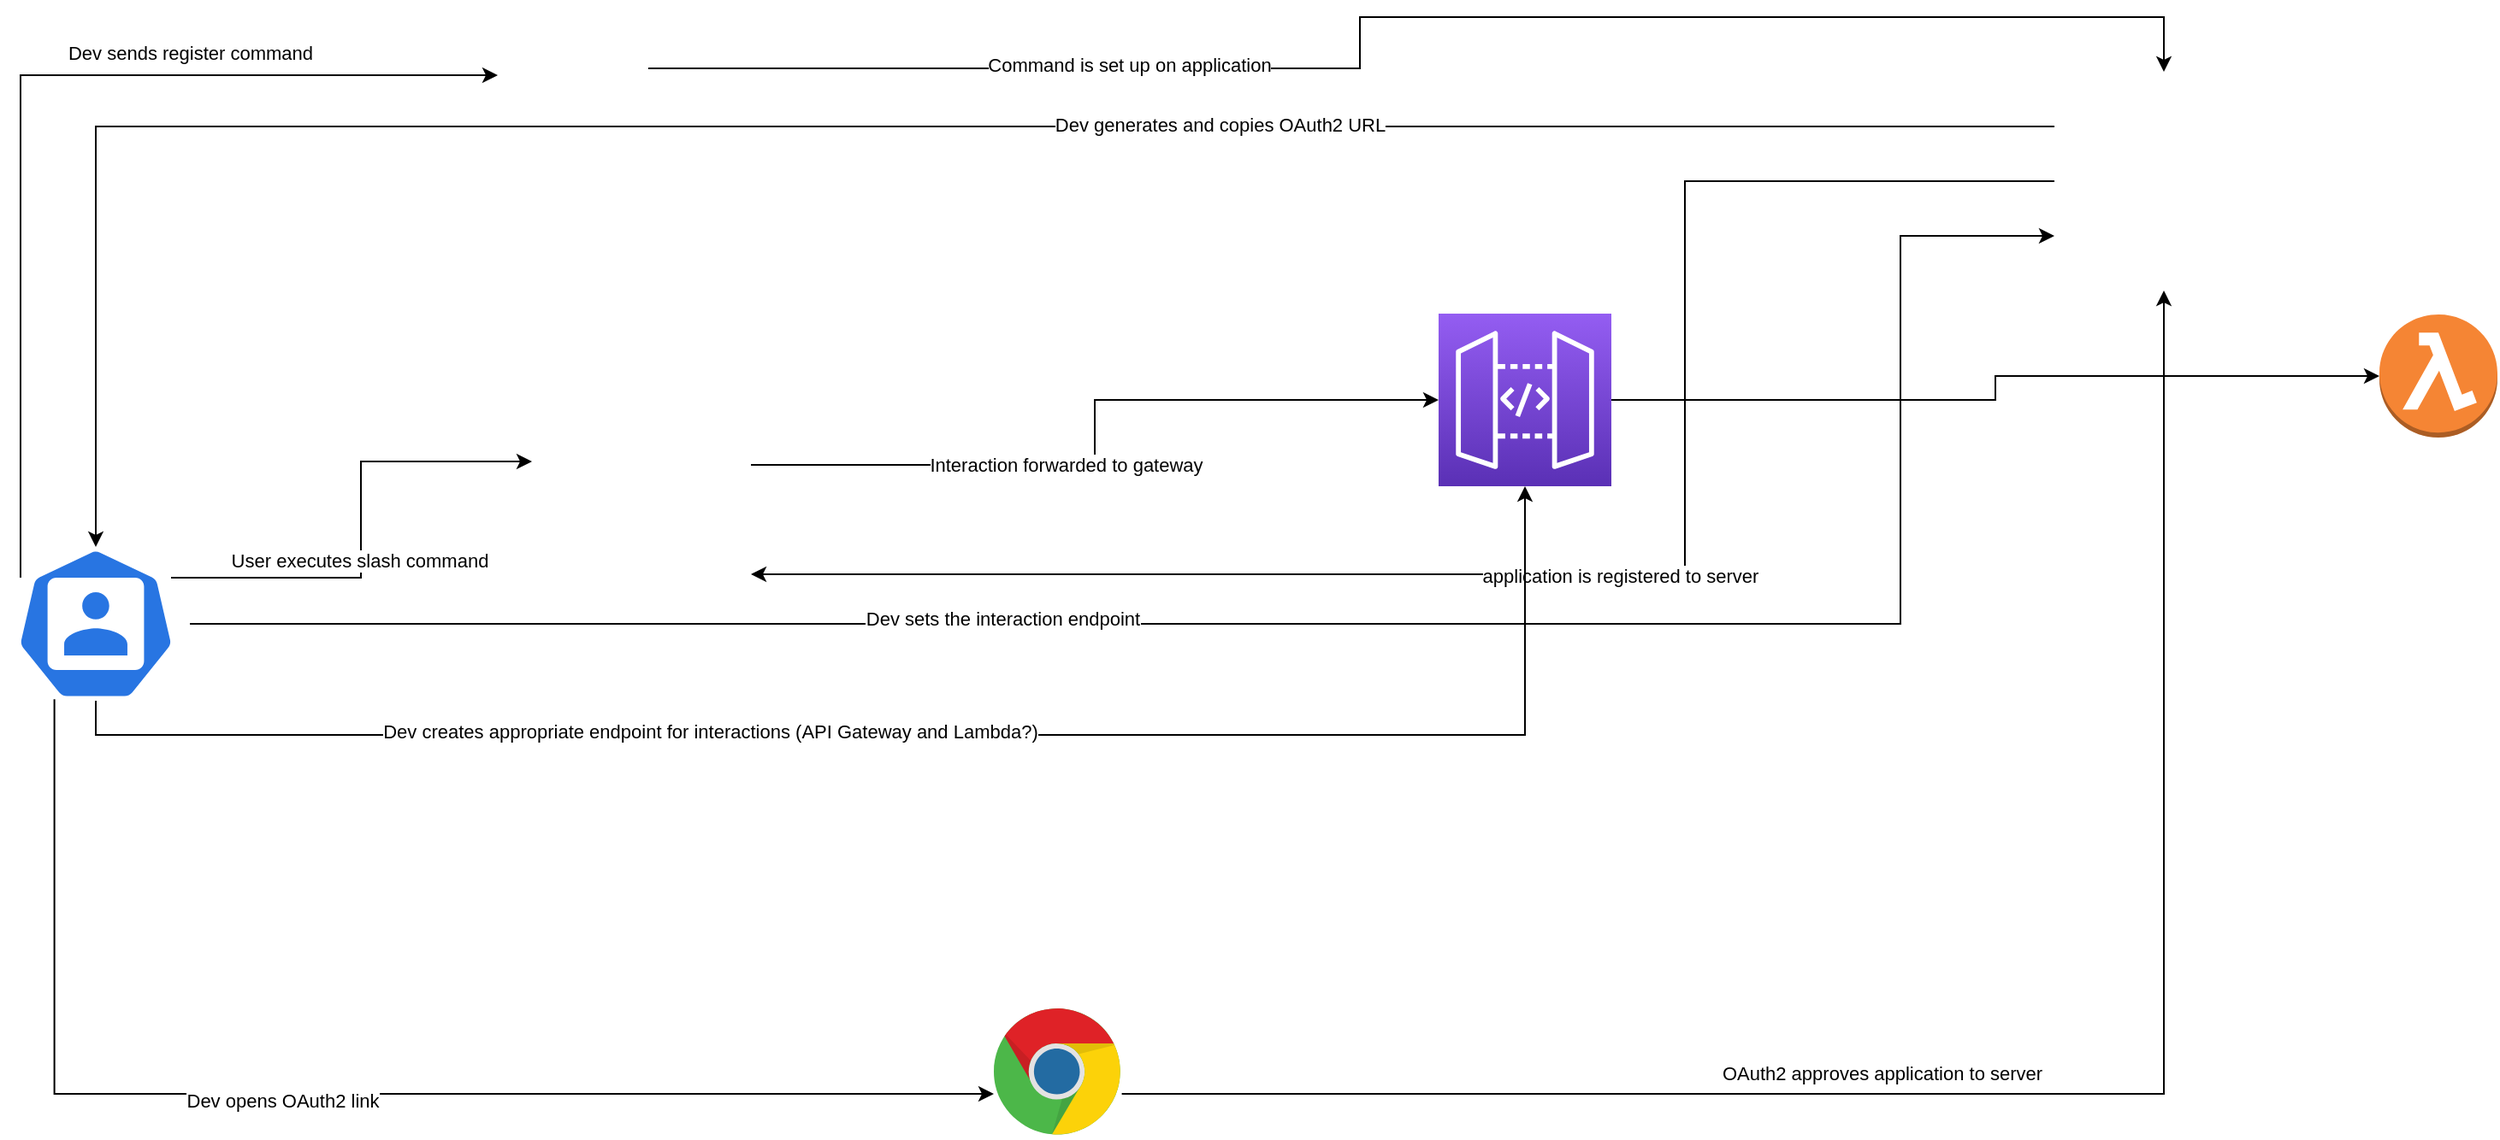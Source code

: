 <mxfile version="14.6.9" type="github">
  <diagram id="Ht1M8jgEwFfnCIfOTk4-" name="Page-1">
    <mxGraphModel dx="1038" dy="548" grid="1" gridSize="10" guides="1" tooltips="1" connect="1" arrows="1" fold="1" page="1" pageScale="1" pageWidth="1169" pageHeight="827" math="0" shadow="0">
      <root>
        <mxCell id="0" />
        <mxCell id="1" parent="0" />
        <mxCell id="Fiv4lahHjwLAKPsO6Myc-4" style="edgeStyle=orthogonalEdgeStyle;rounded=0;orthogonalLoop=1;jettySize=auto;html=1;entryX=0.5;entryY=0;entryDx=0;entryDy=0;" edge="1" parent="1" source="Fiv4lahHjwLAKPsO6Myc-1" target="Fiv4lahHjwLAKPsO6Myc-3">
          <mxGeometry relative="1" as="geometry">
            <Array as="points">
              <mxPoint x="834" y="60" />
              <mxPoint x="834" y="30" />
              <mxPoint x="1304" y="30" />
            </Array>
          </mxGeometry>
        </mxCell>
        <mxCell id="Fiv4lahHjwLAKPsO6Myc-24" value="Command is set up on application" style="edgeLabel;html=1;align=center;verticalAlign=middle;resizable=0;points=[];" vertex="1" connectable="0" parent="Fiv4lahHjwLAKPsO6Myc-4">
          <mxGeometry x="-0.408" y="2" relative="1" as="geometry">
            <mxPoint as="offset" />
          </mxGeometry>
        </mxCell>
        <mxCell id="Fiv4lahHjwLAKPsO6Myc-1" value="" style="shape=image;html=1;verticalAlign=top;verticalLabelPosition=bottom;labelBackgroundColor=#ffffff;imageAspect=0;aspect=fixed;image=https://cdn4.iconfinder.com/data/icons/logos-brands-5/24/postman-128.png" vertex="1" parent="1">
          <mxGeometry x="330" y="20" width="88" height="88" as="geometry" />
        </mxCell>
        <mxCell id="Fiv4lahHjwLAKPsO6Myc-5" style="edgeStyle=orthogonalEdgeStyle;rounded=0;orthogonalLoop=1;jettySize=auto;html=1;exitX=1;exitY=0.25;exitDx=0;exitDy=0;entryX=0;entryY=0.5;entryDx=0;entryDy=0;entryPerimeter=0;" edge="1" parent="1" source="Fiv4lahHjwLAKPsO6Myc-2" target="Fiv4lahHjwLAKPsO6Myc-28">
          <mxGeometry relative="1" as="geometry">
            <mxPoint x="694.8" y="254" as="targetPoint" />
          </mxGeometry>
        </mxCell>
        <mxCell id="Fiv4lahHjwLAKPsO6Myc-6" value="Interaction forwarded to gateway" style="edgeLabel;html=1;align=center;verticalAlign=middle;resizable=0;points=[];" vertex="1" connectable="0" parent="Fiv4lahHjwLAKPsO6Myc-5">
          <mxGeometry x="-0.163" relative="1" as="geometry">
            <mxPoint as="offset" />
          </mxGeometry>
        </mxCell>
        <mxCell id="Fiv4lahHjwLAKPsO6Myc-2" value="" style="shape=image;html=1;verticalAlign=top;verticalLabelPosition=bottom;labelBackgroundColor=#ffffff;imageAspect=0;aspect=fixed;image=https://cdn4.iconfinder.com/data/icons/logos-and-brands/512/91_Discord_logo_logos-128.png" vertex="1" parent="1">
          <mxGeometry x="350.0" y="260" width="128" height="128" as="geometry" />
        </mxCell>
        <mxCell id="Fiv4lahHjwLAKPsO6Myc-9" style="edgeStyle=orthogonalEdgeStyle;rounded=0;orthogonalLoop=1;jettySize=auto;html=1;exitX=0;exitY=0.25;exitDx=0;exitDy=0;" edge="1" parent="1" source="Fiv4lahHjwLAKPsO6Myc-3" target="Fiv4lahHjwLAKPsO6Myc-21">
          <mxGeometry relative="1" as="geometry">
            <mxPoint x="135" y="350.1" as="targetPoint" />
          </mxGeometry>
        </mxCell>
        <mxCell id="Fiv4lahHjwLAKPsO6Myc-11" value="Dev generates and copies OAuth2 URL" style="edgeLabel;html=1;align=center;verticalAlign=middle;resizable=0;points=[];" vertex="1" connectable="0" parent="Fiv4lahHjwLAKPsO6Myc-9">
          <mxGeometry x="-0.298" y="-1" relative="1" as="geometry">
            <mxPoint as="offset" />
          </mxGeometry>
        </mxCell>
        <mxCell id="Fiv4lahHjwLAKPsO6Myc-25" style="edgeStyle=orthogonalEdgeStyle;rounded=0;orthogonalLoop=1;jettySize=auto;html=1;entryX=1;entryY=0.75;entryDx=0;entryDy=0;exitX=0;exitY=0.5;exitDx=0;exitDy=0;" edge="1" parent="1" source="Fiv4lahHjwLAKPsO6Myc-3" target="Fiv4lahHjwLAKPsO6Myc-2">
          <mxGeometry relative="1" as="geometry">
            <Array as="points">
              <mxPoint x="1024" y="126" />
              <mxPoint x="1024" y="356" />
            </Array>
          </mxGeometry>
        </mxCell>
        <mxCell id="Fiv4lahHjwLAKPsO6Myc-26" value="application is registered to server" style="edgeLabel;html=1;align=center;verticalAlign=middle;resizable=0;points=[];" vertex="1" connectable="0" parent="Fiv4lahHjwLAKPsO6Myc-25">
          <mxGeometry x="-0.023" y="1" relative="1" as="geometry">
            <mxPoint as="offset" />
          </mxGeometry>
        </mxCell>
        <mxCell id="Fiv4lahHjwLAKPsO6Myc-3" value="" style="shape=image;html=1;verticalAlign=top;verticalLabelPosition=bottom;labelBackgroundColor=#ffffff;imageAspect=0;aspect=fixed;image=https://cdn4.iconfinder.com/data/icons/logos-brands-5/24/discord-128.png" vertex="1" parent="1">
          <mxGeometry x="1240" y="62" width="128" height="128" as="geometry" />
        </mxCell>
        <mxCell id="Fiv4lahHjwLAKPsO6Myc-14" style="edgeStyle=orthogonalEdgeStyle;rounded=0;orthogonalLoop=1;jettySize=auto;html=1;entryX=0.5;entryY=1;entryDx=0;entryDy=0;" edge="1" parent="1" source="Fiv4lahHjwLAKPsO6Myc-7" target="Fiv4lahHjwLAKPsO6Myc-3">
          <mxGeometry relative="1" as="geometry">
            <Array as="points">
              <mxPoint x="1304" y="660" />
            </Array>
          </mxGeometry>
        </mxCell>
        <mxCell id="Fiv4lahHjwLAKPsO6Myc-15" value="OAuth2 approves application to server" style="edgeLabel;html=1;align=center;verticalAlign=middle;resizable=0;points=[];" vertex="1" connectable="0" parent="Fiv4lahHjwLAKPsO6Myc-14">
          <mxGeometry x="-0.178" y="-3" relative="1" as="geometry">
            <mxPoint y="-15" as="offset" />
          </mxGeometry>
        </mxCell>
        <mxCell id="Fiv4lahHjwLAKPsO6Myc-7" value="" style="dashed=0;outlineConnect=0;html=1;align=center;labelPosition=center;verticalLabelPosition=bottom;verticalAlign=top;shape=mxgraph.weblogos.chrome" vertex="1" parent="1">
          <mxGeometry x="620" y="610" width="74.8" height="75.4" as="geometry" />
        </mxCell>
        <mxCell id="Fiv4lahHjwLAKPsO6Myc-10" style="edgeStyle=orthogonalEdgeStyle;rounded=0;orthogonalLoop=1;jettySize=auto;html=1;exitX=0.9;exitY=0.2;exitDx=0;exitDy=0;exitPerimeter=0;" edge="1" parent="1" source="Fiv4lahHjwLAKPsO6Myc-21" target="Fiv4lahHjwLAKPsO6Myc-2">
          <mxGeometry relative="1" as="geometry">
            <mxPoint x="200" y="415" as="sourcePoint" />
            <Array as="points">
              <mxPoint x="250" y="358" />
              <mxPoint x="250" y="290" />
            </Array>
          </mxGeometry>
        </mxCell>
        <mxCell id="Fiv4lahHjwLAKPsO6Myc-16" value="User executes slash command" style="edgeLabel;html=1;align=center;verticalAlign=middle;resizable=0;points=[];" vertex="1" connectable="0" parent="Fiv4lahHjwLAKPsO6Myc-10">
          <mxGeometry x="-0.131" y="1" relative="1" as="geometry">
            <mxPoint as="offset" />
          </mxGeometry>
        </mxCell>
        <mxCell id="Fiv4lahHjwLAKPsO6Myc-12" style="edgeStyle=orthogonalEdgeStyle;rounded=0;orthogonalLoop=1;jettySize=auto;html=1;exitX=0.28;exitY=0.99;exitDx=0;exitDy=0;exitPerimeter=0;" edge="1" parent="1" source="Fiv4lahHjwLAKPsO6Myc-21" target="Fiv4lahHjwLAKPsO6Myc-7">
          <mxGeometry relative="1" as="geometry">
            <mxPoint x="200" y="415" as="sourcePoint" />
            <Array as="points">
              <mxPoint x="71" y="660" />
            </Array>
          </mxGeometry>
        </mxCell>
        <mxCell id="Fiv4lahHjwLAKPsO6Myc-13" value="Dev opens OAuth2 link" style="edgeLabel;html=1;align=center;verticalAlign=middle;resizable=0;points=[];" vertex="1" connectable="0" parent="Fiv4lahHjwLAKPsO6Myc-12">
          <mxGeometry x="-0.068" y="-4" relative="1" as="geometry">
            <mxPoint as="offset" />
          </mxGeometry>
        </mxCell>
        <mxCell id="Fiv4lahHjwLAKPsO6Myc-22" style="edgeStyle=orthogonalEdgeStyle;rounded=0;orthogonalLoop=1;jettySize=auto;html=1;entryX=0;entryY=0.5;entryDx=0;entryDy=0;exitX=0.1;exitY=0.2;exitDx=0;exitDy=0;exitPerimeter=0;" edge="1" parent="1" source="Fiv4lahHjwLAKPsO6Myc-21" target="Fiv4lahHjwLAKPsO6Myc-1">
          <mxGeometry relative="1" as="geometry">
            <Array as="points">
              <mxPoint x="51" y="64" />
            </Array>
          </mxGeometry>
        </mxCell>
        <mxCell id="Fiv4lahHjwLAKPsO6Myc-23" value="Dev sends register command" style="edgeLabel;html=1;align=center;verticalAlign=middle;resizable=0;points=[];" vertex="1" connectable="0" parent="Fiv4lahHjwLAKPsO6Myc-22">
          <mxGeometry x="-0.34" y="-2" relative="1" as="geometry">
            <mxPoint x="97" y="-118" as="offset" />
          </mxGeometry>
        </mxCell>
        <mxCell id="Fiv4lahHjwLAKPsO6Myc-30" style="edgeStyle=orthogonalEdgeStyle;rounded=0;orthogonalLoop=1;jettySize=auto;html=1;entryX=0;entryY=0.75;entryDx=0;entryDy=0;" edge="1" parent="1" source="Fiv4lahHjwLAKPsO6Myc-21" target="Fiv4lahHjwLAKPsO6Myc-3">
          <mxGeometry relative="1" as="geometry">
            <Array as="points">
              <mxPoint x="1150" y="385" />
              <mxPoint x="1150" y="158" />
            </Array>
          </mxGeometry>
        </mxCell>
        <mxCell id="Fiv4lahHjwLAKPsO6Myc-31" value="Dev sets the interaction endpoint" style="edgeLabel;html=1;align=center;verticalAlign=middle;resizable=0;points=[];" vertex="1" connectable="0" parent="Fiv4lahHjwLAKPsO6Myc-30">
          <mxGeometry x="-0.279" y="3" relative="1" as="geometry">
            <mxPoint as="offset" />
          </mxGeometry>
        </mxCell>
        <mxCell id="Fiv4lahHjwLAKPsO6Myc-32" style="edgeStyle=orthogonalEdgeStyle;rounded=0;orthogonalLoop=1;jettySize=auto;html=1;entryX=0.5;entryY=1;entryDx=0;entryDy=0;entryPerimeter=0;" edge="1" parent="1" source="Fiv4lahHjwLAKPsO6Myc-21" target="Fiv4lahHjwLAKPsO6Myc-28">
          <mxGeometry relative="1" as="geometry">
            <Array as="points">
              <mxPoint x="95" y="450" />
              <mxPoint x="931" y="450" />
            </Array>
          </mxGeometry>
        </mxCell>
        <mxCell id="Fiv4lahHjwLAKPsO6Myc-33" value="Dev creates appropriate endpoint for interactions (API Gateway and Lambda?)" style="edgeLabel;html=1;align=center;verticalAlign=middle;resizable=0;points=[];" vertex="1" connectable="0" parent="Fiv4lahHjwLAKPsO6Myc-32">
          <mxGeometry x="-0.243" y="2" relative="1" as="geometry">
            <mxPoint as="offset" />
          </mxGeometry>
        </mxCell>
        <mxCell id="Fiv4lahHjwLAKPsO6Myc-21" value="" style="html=1;dashed=0;whitespace=wrap;fillColor=#2875E2;strokeColor=#ffffff;points=[[0.005,0.63,0],[0.1,0.2,0],[0.9,0.2,0],[0.5,0,0],[0.995,0.63,0],[0.72,0.99,0],[0.5,1,0],[0.28,0.99,0]];shape=mxgraph.kubernetes.icon;prIcon=user" vertex="1" parent="1">
          <mxGeometry x="40" y="340" width="110" height="90" as="geometry" />
        </mxCell>
        <mxCell id="Fiv4lahHjwLAKPsO6Myc-35" style="edgeStyle=orthogonalEdgeStyle;rounded=0;orthogonalLoop=1;jettySize=auto;html=1;" edge="1" parent="1" source="Fiv4lahHjwLAKPsO6Myc-28" target="Fiv4lahHjwLAKPsO6Myc-34">
          <mxGeometry relative="1" as="geometry" />
        </mxCell>
        <mxCell id="Fiv4lahHjwLAKPsO6Myc-28" value="" style="points=[[0,0,0],[0.25,0,0],[0.5,0,0],[0.75,0,0],[1,0,0],[0,1,0],[0.25,1,0],[0.5,1,0],[0.75,1,0],[1,1,0],[0,0.25,0],[0,0.5,0],[0,0.75,0],[1,0.25,0],[1,0.5,0],[1,0.75,0]];outlineConnect=0;fontColor=#232F3E;gradientColor=#945DF2;gradientDirection=north;fillColor=#5A30B5;strokeColor=#ffffff;dashed=0;verticalLabelPosition=bottom;verticalAlign=top;align=center;html=1;fontSize=12;fontStyle=0;aspect=fixed;shape=mxgraph.aws4.resourceIcon;resIcon=mxgraph.aws4.api_gateway;" vertex="1" parent="1">
          <mxGeometry x="880" y="203.5" width="101" height="101" as="geometry" />
        </mxCell>
        <mxCell id="Fiv4lahHjwLAKPsO6Myc-34" value="" style="outlineConnect=0;dashed=0;verticalLabelPosition=bottom;verticalAlign=top;align=center;html=1;shape=mxgraph.aws3.lambda_function;fillColor=#F58534;gradientColor=none;" vertex="1" parent="1">
          <mxGeometry x="1430" y="204" width="69" height="72" as="geometry" />
        </mxCell>
      </root>
    </mxGraphModel>
  </diagram>
</mxfile>
